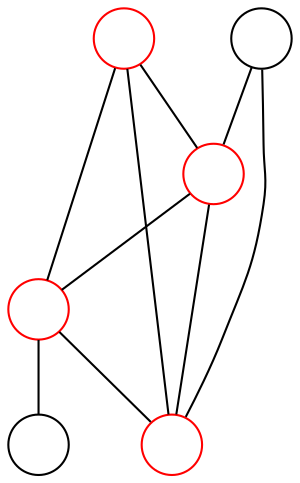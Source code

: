 graph g{
    node [shape=circle width="0.4!" fixedsize=true label=""]
    
    x1 [pos="0,0!" color=red]
    x2 [pos="1,0!" color=red]
    x3 [pos="0,1!" color=red]
    x4 [pos="1,1!" color=red]
    x5 [pos="2,0.5!"]
    x6 [pos="-1,0.5!"]

    x1 -- x2 -- x3 -- x4 
    x2 -- x4 -- x1 -- x3


    x5 -- {x2,x4}
    x3 -- x6

}